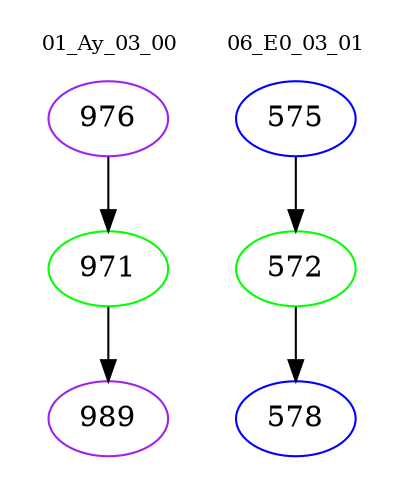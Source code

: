 digraph{
subgraph cluster_0 {
color = white
label = "01_Ay_03_00";
fontsize=10;
T0_976 [label="976", color="purple"]
T0_976 -> T0_971 [color="black"]
T0_971 [label="971", color="green"]
T0_971 -> T0_989 [color="black"]
T0_989 [label="989", color="purple"]
}
subgraph cluster_1 {
color = white
label = "06_E0_03_01";
fontsize=10;
T1_575 [label="575", color="blue"]
T1_575 -> T1_572 [color="black"]
T1_572 [label="572", color="green"]
T1_572 -> T1_578 [color="black"]
T1_578 [label="578", color="blue"]
}
}
